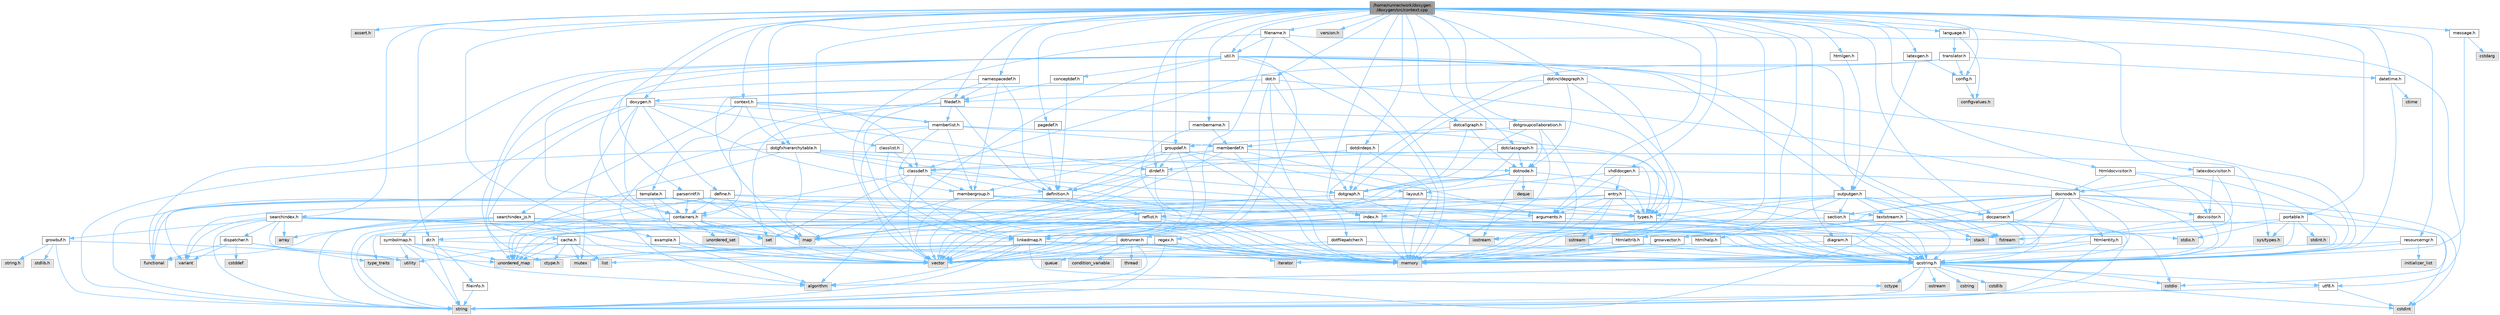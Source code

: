 digraph "/home/runner/work/doxygen/doxygen/src/context.cpp"
{
 // INTERACTIVE_SVG=YES
 // LATEX_PDF_SIZE
  bgcolor="transparent";
  edge [fontname=Helvetica,fontsize=10,labelfontname=Helvetica,labelfontsize=10];
  node [fontname=Helvetica,fontsize=10,shape=box,height=0.2,width=0.4];
  Node1 [label="/home/runner/work/doxygen\l/doxygen/src/context.cpp",height=0.2,width=0.4,color="gray40", fillcolor="grey60", style="filled", fontcolor="black",tooltip=" "];
  Node1 -> Node2 [color="steelblue1",style="solid"];
  Node2 [label="assert.h",height=0.2,width=0.4,color="grey60", fillcolor="#E0E0E0", style="filled",tooltip=" "];
  Node1 -> Node3 [color="steelblue1",style="solid"];
  Node3 [label="sstream",height=0.2,width=0.4,color="grey60", fillcolor="#E0E0E0", style="filled",tooltip=" "];
  Node1 -> Node4 [color="steelblue1",style="solid"];
  Node4 [label="context.h",height=0.2,width=0.4,color="grey40", fillcolor="white", style="filled",URL="$dc/d1e/context_8h.html",tooltip=" "];
  Node4 -> Node5 [color="steelblue1",style="solid"];
  Node5 [label="types.h",height=0.2,width=0.4,color="grey40", fillcolor="white", style="filled",URL="$d9/d49/types_8h.html",tooltip="This file contains a number of basic enums and types."];
  Node5 -> Node6 [color="steelblue1",style="solid"];
  Node6 [label="qcstring.h",height=0.2,width=0.4,color="grey40", fillcolor="white", style="filled",URL="$d7/d5c/qcstring_8h.html",tooltip=" "];
  Node6 -> Node7 [color="steelblue1",style="solid"];
  Node7 [label="string",height=0.2,width=0.4,color="grey60", fillcolor="#E0E0E0", style="filled",tooltip=" "];
  Node6 -> Node8 [color="steelblue1",style="solid"];
  Node8 [label="algorithm",height=0.2,width=0.4,color="grey60", fillcolor="#E0E0E0", style="filled",tooltip=" "];
  Node6 -> Node9 [color="steelblue1",style="solid"];
  Node9 [label="cctype",height=0.2,width=0.4,color="grey60", fillcolor="#E0E0E0", style="filled",tooltip=" "];
  Node6 -> Node10 [color="steelblue1",style="solid"];
  Node10 [label="cstring",height=0.2,width=0.4,color="grey60", fillcolor="#E0E0E0", style="filled",tooltip=" "];
  Node6 -> Node11 [color="steelblue1",style="solid"];
  Node11 [label="cstdio",height=0.2,width=0.4,color="grey60", fillcolor="#E0E0E0", style="filled",tooltip=" "];
  Node6 -> Node12 [color="steelblue1",style="solid"];
  Node12 [label="cstdlib",height=0.2,width=0.4,color="grey60", fillcolor="#E0E0E0", style="filled",tooltip=" "];
  Node6 -> Node13 [color="steelblue1",style="solid"];
  Node13 [label="cstdint",height=0.2,width=0.4,color="grey60", fillcolor="#E0E0E0", style="filled",tooltip=" "];
  Node6 -> Node14 [color="steelblue1",style="solid"];
  Node14 [label="ostream",height=0.2,width=0.4,color="grey60", fillcolor="#E0E0E0", style="filled",tooltip=" "];
  Node6 -> Node15 [color="steelblue1",style="solid"];
  Node15 [label="utf8.h",height=0.2,width=0.4,color="grey40", fillcolor="white", style="filled",URL="$db/d7c/utf8_8h.html",tooltip="Various UTF8 related helper functions."];
  Node15 -> Node13 [color="steelblue1",style="solid"];
  Node15 -> Node7 [color="steelblue1",style="solid"];
  Node4 -> Node16 [color="steelblue1",style="solid"];
  Node16 [label="template.h",height=0.2,width=0.4,color="grey40", fillcolor="white", style="filled",URL="$de/db8/template_8h.html",tooltip=" "];
  Node16 -> Node17 [color="steelblue1",style="solid"];
  Node17 [label="vector",height=0.2,width=0.4,color="grey60", fillcolor="#E0E0E0", style="filled",tooltip=" "];
  Node16 -> Node18 [color="steelblue1",style="solid"];
  Node18 [label="memory",height=0.2,width=0.4,color="grey60", fillcolor="#E0E0E0", style="filled",tooltip=" "];
  Node16 -> Node19 [color="steelblue1",style="solid"];
  Node19 [label="functional",height=0.2,width=0.4,color="grey60", fillcolor="#E0E0E0", style="filled",tooltip=" "];
  Node16 -> Node20 [color="steelblue1",style="solid"];
  Node20 [label="variant",height=0.2,width=0.4,color="grey60", fillcolor="#E0E0E0", style="filled",tooltip=" "];
  Node16 -> Node6 [color="steelblue1",style="solid"];
  Node16 -> Node21 [color="steelblue1",style="solid"];
  Node21 [label="containers.h",height=0.2,width=0.4,color="grey40", fillcolor="white", style="filled",URL="$d5/d75/containers_8h.html",tooltip=" "];
  Node21 -> Node17 [color="steelblue1",style="solid"];
  Node21 -> Node7 [color="steelblue1",style="solid"];
  Node21 -> Node22 [color="steelblue1",style="solid"];
  Node22 [label="set",height=0.2,width=0.4,color="grey60", fillcolor="#E0E0E0", style="filled",tooltip=" "];
  Node21 -> Node23 [color="steelblue1",style="solid"];
  Node23 [label="map",height=0.2,width=0.4,color="grey60", fillcolor="#E0E0E0", style="filled",tooltip=" "];
  Node21 -> Node24 [color="steelblue1",style="solid"];
  Node24 [label="unordered_set",height=0.2,width=0.4,color="grey60", fillcolor="#E0E0E0", style="filled",tooltip=" "];
  Node21 -> Node25 [color="steelblue1",style="solid"];
  Node25 [label="unordered_map",height=0.2,width=0.4,color="grey60", fillcolor="#E0E0E0", style="filled",tooltip=" "];
  Node21 -> Node26 [color="steelblue1",style="solid"];
  Node26 [label="stack",height=0.2,width=0.4,color="grey60", fillcolor="#E0E0E0", style="filled",tooltip=" "];
  Node4 -> Node27 [color="steelblue1",style="solid"];
  Node27 [label="classdef.h",height=0.2,width=0.4,color="grey40", fillcolor="white", style="filled",URL="$d1/da6/classdef_8h.html",tooltip=" "];
  Node27 -> Node17 [color="steelblue1",style="solid"];
  Node27 -> Node22 [color="steelblue1",style="solid"];
  Node27 -> Node21 [color="steelblue1",style="solid"];
  Node27 -> Node28 [color="steelblue1",style="solid"];
  Node28 [label="definition.h",height=0.2,width=0.4,color="grey40", fillcolor="white", style="filled",URL="$df/da1/definition_8h.html",tooltip=" "];
  Node28 -> Node17 [color="steelblue1",style="solid"];
  Node28 -> Node5 [color="steelblue1",style="solid"];
  Node28 -> Node29 [color="steelblue1",style="solid"];
  Node29 [label="reflist.h",height=0.2,width=0.4,color="grey40", fillcolor="white", style="filled",URL="$d1/d02/reflist_8h.html",tooltip=" "];
  Node29 -> Node17 [color="steelblue1",style="solid"];
  Node29 -> Node25 [color="steelblue1",style="solid"];
  Node29 -> Node18 [color="steelblue1",style="solid"];
  Node29 -> Node6 [color="steelblue1",style="solid"];
  Node29 -> Node30 [color="steelblue1",style="solid"];
  Node30 [label="linkedmap.h",height=0.2,width=0.4,color="grey40", fillcolor="white", style="filled",URL="$da/de1/linkedmap_8h.html",tooltip=" "];
  Node30 -> Node25 [color="steelblue1",style="solid"];
  Node30 -> Node17 [color="steelblue1",style="solid"];
  Node30 -> Node18 [color="steelblue1",style="solid"];
  Node30 -> Node7 [color="steelblue1",style="solid"];
  Node30 -> Node8 [color="steelblue1",style="solid"];
  Node30 -> Node9 [color="steelblue1",style="solid"];
  Node30 -> Node6 [color="steelblue1",style="solid"];
  Node27 -> Node31 [color="steelblue1",style="solid"];
  Node31 [label="arguments.h",height=0.2,width=0.4,color="grey40", fillcolor="white", style="filled",URL="$df/d9b/arguments_8h.html",tooltip=" "];
  Node31 -> Node17 [color="steelblue1",style="solid"];
  Node31 -> Node6 [color="steelblue1",style="solid"];
  Node27 -> Node32 [color="steelblue1",style="solid"];
  Node32 [label="membergroup.h",height=0.2,width=0.4,color="grey40", fillcolor="white", style="filled",URL="$d9/d11/membergroup_8h.html",tooltip=" "];
  Node32 -> Node17 [color="steelblue1",style="solid"];
  Node32 -> Node23 [color="steelblue1",style="solid"];
  Node32 -> Node18 [color="steelblue1",style="solid"];
  Node32 -> Node5 [color="steelblue1",style="solid"];
  Node32 -> Node29 [color="steelblue1",style="solid"];
  Node4 -> Node33 [color="steelblue1",style="solid"];
  Node33 [label="searchindex_js.h",height=0.2,width=0.4,color="grey40", fillcolor="white", style="filled",URL="$dd/de5/searchindex__js_8h.html",tooltip="Javascript based search engine."];
  Node33 -> Node34 [color="steelblue1",style="solid"];
  Node34 [label="array",height=0.2,width=0.4,color="grey60", fillcolor="#E0E0E0", style="filled",tooltip=" "];
  Node33 -> Node17 [color="steelblue1",style="solid"];
  Node33 -> Node23 [color="steelblue1",style="solid"];
  Node33 -> Node7 [color="steelblue1",style="solid"];
  Node33 -> Node19 [color="steelblue1",style="solid"];
  Node33 -> Node6 [color="steelblue1",style="solid"];
  Node4 -> Node35 [color="steelblue1",style="solid"];
  Node35 [label="memberlist.h",height=0.2,width=0.4,color="grey40", fillcolor="white", style="filled",URL="$dd/d78/memberlist_8h.html",tooltip=" "];
  Node35 -> Node17 [color="steelblue1",style="solid"];
  Node35 -> Node8 [color="steelblue1",style="solid"];
  Node35 -> Node36 [color="steelblue1",style="solid"];
  Node36 [label="memberdef.h",height=0.2,width=0.4,color="grey40", fillcolor="white", style="filled",URL="$d4/d46/memberdef_8h.html",tooltip=" "];
  Node36 -> Node17 [color="steelblue1",style="solid"];
  Node36 -> Node18 [color="steelblue1",style="solid"];
  Node36 -> Node37 [color="steelblue1",style="solid"];
  Node37 [label="sys/types.h",height=0.2,width=0.4,color="grey60", fillcolor="#E0E0E0", style="filled",tooltip=" "];
  Node36 -> Node5 [color="steelblue1",style="solid"];
  Node36 -> Node28 [color="steelblue1",style="solid"];
  Node36 -> Node31 [color="steelblue1",style="solid"];
  Node36 -> Node27 [color="steelblue1",style="solid"];
  Node35 -> Node30 [color="steelblue1",style="solid"];
  Node35 -> Node5 [color="steelblue1",style="solid"];
  Node35 -> Node32 [color="steelblue1",style="solid"];
  Node4 -> Node38 [color="steelblue1",style="solid"];
  Node38 [label="dotgfxhierarchytable.h",height=0.2,width=0.4,color="grey40", fillcolor="white", style="filled",URL="$d2/de7/dotgfxhierarchytable_8h.html",tooltip=" "];
  Node38 -> Node18 [color="steelblue1",style="solid"];
  Node38 -> Node7 [color="steelblue1",style="solid"];
  Node38 -> Node25 [color="steelblue1",style="solid"];
  Node38 -> Node17 [color="steelblue1",style="solid"];
  Node38 -> Node27 [color="steelblue1",style="solid"];
  Node38 -> Node39 [color="steelblue1",style="solid"];
  Node39 [label="dotgraph.h",height=0.2,width=0.4,color="grey40", fillcolor="white", style="filled",URL="$d0/daa/dotgraph_8h.html",tooltip=" "];
  Node39 -> Node40 [color="steelblue1",style="solid"];
  Node40 [label="iostream",height=0.2,width=0.4,color="grey60", fillcolor="#E0E0E0", style="filled",tooltip=" "];
  Node39 -> Node23 [color="steelblue1",style="solid"];
  Node39 -> Node6 [color="steelblue1",style="solid"];
  Node39 -> Node41 [color="steelblue1",style="solid"];
  Node41 [label="dir.h",height=0.2,width=0.4,color="grey40", fillcolor="white", style="filled",URL="$df/d9c/dir_8h.html",tooltip=" "];
  Node41 -> Node7 [color="steelblue1",style="solid"];
  Node41 -> Node18 [color="steelblue1",style="solid"];
  Node41 -> Node42 [color="steelblue1",style="solid"];
  Node42 [label="fileinfo.h",height=0.2,width=0.4,color="grey40", fillcolor="white", style="filled",URL="$df/d45/fileinfo_8h.html",tooltip=" "];
  Node42 -> Node7 [color="steelblue1",style="solid"];
  Node38 -> Node43 [color="steelblue1",style="solid"];
  Node43 [label="dotnode.h",height=0.2,width=0.4,color="grey40", fillcolor="white", style="filled",URL="$d8/d3b/dotnode_8h.html",tooltip=" "];
  Node43 -> Node17 [color="steelblue1",style="solid"];
  Node43 -> Node23 [color="steelblue1",style="solid"];
  Node43 -> Node44 [color="steelblue1",style="solid"];
  Node44 [label="deque",height=0.2,width=0.4,color="grey60", fillcolor="#E0E0E0", style="filled",tooltip=" "];
  Node43 -> Node40 [color="steelblue1",style="solid"];
  Node43 -> Node5 [color="steelblue1",style="solid"];
  Node43 -> Node39 [color="steelblue1",style="solid"];
  Node1 -> Node45 [color="steelblue1",style="solid"];
  Node45 [label="config.h",height=0.2,width=0.4,color="grey40", fillcolor="white", style="filled",URL="$db/d16/config_8h.html",tooltip=" "];
  Node45 -> Node46 [color="steelblue1",style="solid"];
  Node46 [label="configvalues.h",height=0.2,width=0.4,color="grey60", fillcolor="#E0E0E0", style="filled",tooltip=" "];
  Node1 -> Node47 [color="steelblue1",style="solid"];
  Node47 [label="index.h",height=0.2,width=0.4,color="grey40", fillcolor="white", style="filled",URL="$d1/db5/index_8h.html",tooltip=" "];
  Node47 -> Node18 [color="steelblue1",style="solid"];
  Node47 -> Node17 [color="steelblue1",style="solid"];
  Node47 -> Node23 [color="steelblue1",style="solid"];
  Node47 -> Node6 [color="steelblue1",style="solid"];
  Node1 -> Node48 [color="steelblue1",style="solid"];
  Node48 [label="classlist.h",height=0.2,width=0.4,color="grey40", fillcolor="white", style="filled",URL="$d2/df8/classlist_8h.html",tooltip=" "];
  Node48 -> Node30 [color="steelblue1",style="solid"];
  Node48 -> Node27 [color="steelblue1",style="solid"];
  Node1 -> Node49 [color="steelblue1",style="solid"];
  Node49 [label="doxygen.h",height=0.2,width=0.4,color="grey40", fillcolor="white", style="filled",URL="$d1/da1/doxygen_8h.html",tooltip=" "];
  Node49 -> Node50 [color="steelblue1",style="solid"];
  Node50 [label="mutex",height=0.2,width=0.4,color="grey60", fillcolor="#E0E0E0", style="filled",tooltip=" "];
  Node49 -> Node21 [color="steelblue1",style="solid"];
  Node49 -> Node32 [color="steelblue1",style="solid"];
  Node49 -> Node51 [color="steelblue1",style="solid"];
  Node51 [label="dirdef.h",height=0.2,width=0.4,color="grey40", fillcolor="white", style="filled",URL="$d6/d15/dirdef_8h.html",tooltip=" "];
  Node51 -> Node17 [color="steelblue1",style="solid"];
  Node51 -> Node23 [color="steelblue1",style="solid"];
  Node51 -> Node6 [color="steelblue1",style="solid"];
  Node51 -> Node30 [color="steelblue1",style="solid"];
  Node51 -> Node28 [color="steelblue1",style="solid"];
  Node49 -> Node35 [color="steelblue1",style="solid"];
  Node49 -> Node52 [color="steelblue1",style="solid"];
  Node52 [label="define.h",height=0.2,width=0.4,color="grey40", fillcolor="white", style="filled",URL="$df/d67/define_8h.html",tooltip=" "];
  Node52 -> Node17 [color="steelblue1",style="solid"];
  Node52 -> Node18 [color="steelblue1",style="solid"];
  Node52 -> Node7 [color="steelblue1",style="solid"];
  Node52 -> Node25 [color="steelblue1",style="solid"];
  Node52 -> Node6 [color="steelblue1",style="solid"];
  Node52 -> Node21 [color="steelblue1",style="solid"];
  Node49 -> Node53 [color="steelblue1",style="solid"];
  Node53 [label="cache.h",height=0.2,width=0.4,color="grey40", fillcolor="white", style="filled",URL="$d3/d26/cache_8h.html",tooltip=" "];
  Node53 -> Node54 [color="steelblue1",style="solid"];
  Node54 [label="list",height=0.2,width=0.4,color="grey60", fillcolor="#E0E0E0", style="filled",tooltip=" "];
  Node53 -> Node25 [color="steelblue1",style="solid"];
  Node53 -> Node50 [color="steelblue1",style="solid"];
  Node53 -> Node55 [color="steelblue1",style="solid"];
  Node55 [label="utility",height=0.2,width=0.4,color="grey60", fillcolor="#E0E0E0", style="filled",tooltip=" "];
  Node53 -> Node56 [color="steelblue1",style="solid"];
  Node56 [label="ctype.h",height=0.2,width=0.4,color="grey60", fillcolor="#E0E0E0", style="filled",tooltip=" "];
  Node49 -> Node57 [color="steelblue1",style="solid"];
  Node57 [label="symbolmap.h",height=0.2,width=0.4,color="grey40", fillcolor="white", style="filled",URL="$d7/ddd/symbolmap_8h.html",tooltip=" "];
  Node57 -> Node8 [color="steelblue1",style="solid"];
  Node57 -> Node25 [color="steelblue1",style="solid"];
  Node57 -> Node17 [color="steelblue1",style="solid"];
  Node57 -> Node7 [color="steelblue1",style="solid"];
  Node57 -> Node55 [color="steelblue1",style="solid"];
  Node1 -> Node58 [color="steelblue1",style="solid"];
  Node58 [label="namespacedef.h",height=0.2,width=0.4,color="grey40", fillcolor="white", style="filled",URL="$d7/d97/namespacedef_8h.html",tooltip=" "];
  Node58 -> Node22 [color="steelblue1",style="solid"];
  Node58 -> Node28 [color="steelblue1",style="solid"];
  Node58 -> Node59 [color="steelblue1",style="solid"];
  Node59 [label="filedef.h",height=0.2,width=0.4,color="grey40", fillcolor="white", style="filled",URL="$d4/d3a/filedef_8h.html",tooltip=" "];
  Node59 -> Node22 [color="steelblue1",style="solid"];
  Node59 -> Node28 [color="steelblue1",style="solid"];
  Node59 -> Node35 [color="steelblue1",style="solid"];
  Node59 -> Node21 [color="steelblue1",style="solid"];
  Node58 -> Node30 [color="steelblue1",style="solid"];
  Node58 -> Node32 [color="steelblue1",style="solid"];
  Node1 -> Node59 [color="steelblue1",style="solid"];
  Node1 -> Node60 [color="steelblue1",style="solid"];
  Node60 [label="pagedef.h",height=0.2,width=0.4,color="grey40", fillcolor="white", style="filled",URL="$dd/d66/pagedef_8h.html",tooltip=" "];
  Node60 -> Node28 [color="steelblue1",style="solid"];
  Node1 -> Node61 [color="steelblue1",style="solid"];
  Node61 [label="groupdef.h",height=0.2,width=0.4,color="grey40", fillcolor="white", style="filled",URL="$d1/de6/groupdef_8h.html",tooltip=" "];
  Node61 -> Node18 [color="steelblue1",style="solid"];
  Node61 -> Node28 [color="steelblue1",style="solid"];
  Node61 -> Node51 [color="steelblue1",style="solid"];
  Node61 -> Node62 [color="steelblue1",style="solid"];
  Node62 [label="layout.h",height=0.2,width=0.4,color="grey40", fillcolor="white", style="filled",URL="$db/d51/layout_8h.html",tooltip=" "];
  Node62 -> Node18 [color="steelblue1",style="solid"];
  Node62 -> Node17 [color="steelblue1",style="solid"];
  Node62 -> Node5 [color="steelblue1",style="solid"];
  Node61 -> Node32 [color="steelblue1",style="solid"];
  Node61 -> Node30 [color="steelblue1",style="solid"];
  Node1 -> Node63 [color="steelblue1",style="solid"];
  Node63 [label="util.h",height=0.2,width=0.4,color="grey40", fillcolor="white", style="filled",URL="$d8/d3c/util_8h.html",tooltip="A bunch of utility functions."];
  Node63 -> Node18 [color="steelblue1",style="solid"];
  Node63 -> Node25 [color="steelblue1",style="solid"];
  Node63 -> Node8 [color="steelblue1",style="solid"];
  Node63 -> Node19 [color="steelblue1",style="solid"];
  Node63 -> Node64 [color="steelblue1",style="solid"];
  Node64 [label="fstream",height=0.2,width=0.4,color="grey60", fillcolor="#E0E0E0", style="filled",tooltip=" "];
  Node63 -> Node56 [color="steelblue1",style="solid"];
  Node63 -> Node5 [color="steelblue1",style="solid"];
  Node63 -> Node65 [color="steelblue1",style="solid"];
  Node65 [label="docparser.h",height=0.2,width=0.4,color="grey40", fillcolor="white", style="filled",URL="$de/d9c/docparser_8h.html",tooltip=" "];
  Node65 -> Node66 [color="steelblue1",style="solid"];
  Node66 [label="stdio.h",height=0.2,width=0.4,color="grey60", fillcolor="#E0E0E0", style="filled",tooltip=" "];
  Node65 -> Node18 [color="steelblue1",style="solid"];
  Node65 -> Node6 [color="steelblue1",style="solid"];
  Node65 -> Node67 [color="steelblue1",style="solid"];
  Node67 [label="growvector.h",height=0.2,width=0.4,color="grey40", fillcolor="white", style="filled",URL="$d7/d50/growvector_8h.html",tooltip=" "];
  Node67 -> Node17 [color="steelblue1",style="solid"];
  Node67 -> Node18 [color="steelblue1",style="solid"];
  Node67 -> Node68 [color="steelblue1",style="solid"];
  Node68 [label="iterator",height=0.2,width=0.4,color="grey60", fillcolor="#E0E0E0", style="filled",tooltip=" "];
  Node63 -> Node21 [color="steelblue1",style="solid"];
  Node63 -> Node69 [color="steelblue1",style="solid"];
  Node69 [label="outputgen.h",height=0.2,width=0.4,color="grey40", fillcolor="white", style="filled",URL="$df/d06/outputgen_8h.html",tooltip=" "];
  Node69 -> Node18 [color="steelblue1",style="solid"];
  Node69 -> Node26 [color="steelblue1",style="solid"];
  Node69 -> Node40 [color="steelblue1",style="solid"];
  Node69 -> Node64 [color="steelblue1",style="solid"];
  Node69 -> Node5 [color="steelblue1",style="solid"];
  Node69 -> Node47 [color="steelblue1",style="solid"];
  Node69 -> Node70 [color="steelblue1",style="solid"];
  Node70 [label="section.h",height=0.2,width=0.4,color="grey40", fillcolor="white", style="filled",URL="$d1/d2a/section_8h.html",tooltip=" "];
  Node70 -> Node7 [color="steelblue1",style="solid"];
  Node70 -> Node25 [color="steelblue1",style="solid"];
  Node70 -> Node6 [color="steelblue1",style="solid"];
  Node70 -> Node30 [color="steelblue1",style="solid"];
  Node69 -> Node71 [color="steelblue1",style="solid"];
  Node71 [label="textstream.h",height=0.2,width=0.4,color="grey40", fillcolor="white", style="filled",URL="$d4/d7d/textstream_8h.html",tooltip=" "];
  Node71 -> Node7 [color="steelblue1",style="solid"];
  Node71 -> Node40 [color="steelblue1",style="solid"];
  Node71 -> Node3 [color="steelblue1",style="solid"];
  Node71 -> Node13 [color="steelblue1",style="solid"];
  Node71 -> Node11 [color="steelblue1",style="solid"];
  Node71 -> Node64 [color="steelblue1",style="solid"];
  Node71 -> Node72 [color="steelblue1",style="solid"];
  Node72 [label="type_traits",height=0.2,width=0.4,color="grey60", fillcolor="#E0E0E0", style="filled",tooltip=" "];
  Node71 -> Node6 [color="steelblue1",style="solid"];
  Node69 -> Node65 [color="steelblue1",style="solid"];
  Node63 -> Node73 [color="steelblue1",style="solid"];
  Node73 [label="regex.h",height=0.2,width=0.4,color="grey40", fillcolor="white", style="filled",URL="$d1/d21/regex_8h.html",tooltip=" "];
  Node73 -> Node18 [color="steelblue1",style="solid"];
  Node73 -> Node7 [color="steelblue1",style="solid"];
  Node73 -> Node17 [color="steelblue1",style="solid"];
  Node73 -> Node68 [color="steelblue1",style="solid"];
  Node63 -> Node74 [color="steelblue1",style="solid"];
  Node74 [label="conceptdef.h",height=0.2,width=0.4,color="grey40", fillcolor="white", style="filled",URL="$da/df1/conceptdef_8h.html",tooltip=" "];
  Node74 -> Node28 [color="steelblue1",style="solid"];
  Node74 -> Node59 [color="steelblue1",style="solid"];
  Node1 -> Node75 [color="steelblue1",style="solid"];
  Node75 [label="version.h",height=0.2,width=0.4,color="grey60", fillcolor="#E0E0E0", style="filled",tooltip=" "];
  Node1 -> Node76 [color="steelblue1",style="solid"];
  Node76 [label="language.h",height=0.2,width=0.4,color="grey40", fillcolor="white", style="filled",URL="$d8/dce/language_8h.html",tooltip=" "];
  Node76 -> Node77 [color="steelblue1",style="solid"];
  Node77 [label="translator.h",height=0.2,width=0.4,color="grey40", fillcolor="white", style="filled",URL="$d9/df1/translator_8h.html",tooltip=" "];
  Node77 -> Node27 [color="steelblue1",style="solid"];
  Node77 -> Node45 [color="steelblue1",style="solid"];
  Node77 -> Node78 [color="steelblue1",style="solid"];
  Node78 [label="datetime.h",height=0.2,width=0.4,color="grey40", fillcolor="white", style="filled",URL="$de/d1b/datetime_8h.html",tooltip=" "];
  Node78 -> Node79 [color="steelblue1",style="solid"];
  Node79 [label="ctime",height=0.2,width=0.4,color="grey60", fillcolor="#E0E0E0", style="filled",tooltip=" "];
  Node78 -> Node6 [color="steelblue1",style="solid"];
  Node77 -> Node47 [color="steelblue1",style="solid"];
  Node76 -> Node46 [color="steelblue1",style="solid"];
  Node1 -> Node80 [color="steelblue1",style="solid"];
  Node80 [label="message.h",height=0.2,width=0.4,color="grey40", fillcolor="white", style="filled",URL="$d2/d0d/message_8h.html",tooltip=" "];
  Node80 -> Node81 [color="steelblue1",style="solid"];
  Node81 [label="cstdarg",height=0.2,width=0.4,color="grey60", fillcolor="#E0E0E0", style="filled",tooltip=" "];
  Node80 -> Node6 [color="steelblue1",style="solid"];
  Node1 -> Node82 [color="steelblue1",style="solid"];
  Node82 [label="vhdldocgen.h",height=0.2,width=0.4,color="grey40", fillcolor="white", style="filled",URL="$dd/dec/vhdldocgen_8h.html",tooltip=" "];
  Node82 -> Node6 [color="steelblue1",style="solid"];
  Node82 -> Node62 [color="steelblue1",style="solid"];
  Node82 -> Node31 [color="steelblue1",style="solid"];
  Node82 -> Node83 [color="steelblue1",style="solid"];
  Node83 [label="entry.h",height=0.2,width=0.4,color="grey40", fillcolor="white", style="filled",URL="$d1/dc6/entry_8h.html",tooltip=" "];
  Node83 -> Node17 [color="steelblue1",style="solid"];
  Node83 -> Node18 [color="steelblue1",style="solid"];
  Node83 -> Node3 [color="steelblue1",style="solid"];
  Node83 -> Node5 [color="steelblue1",style="solid"];
  Node83 -> Node31 [color="steelblue1",style="solid"];
  Node83 -> Node29 [color="steelblue1",style="solid"];
  Node83 -> Node71 [color="steelblue1",style="solid"];
  Node1 -> Node84 [color="steelblue1",style="solid"];
  Node84 [label="filename.h",height=0.2,width=0.4,color="grey40", fillcolor="white", style="filled",URL="$dc/dd6/filename_8h.html",tooltip=" "];
  Node84 -> Node18 [color="steelblue1",style="solid"];
  Node84 -> Node17 [color="steelblue1",style="solid"];
  Node84 -> Node30 [color="steelblue1",style="solid"];
  Node84 -> Node15 [color="steelblue1",style="solid"];
  Node84 -> Node63 [color="steelblue1",style="solid"];
  Node1 -> Node51 [color="steelblue1",style="solid"];
  Node1 -> Node65 [color="steelblue1",style="solid"];
  Node1 -> Node85 [color="steelblue1",style="solid"];
  Node85 [label="htmlgen.h",height=0.2,width=0.4,color="grey40", fillcolor="white", style="filled",URL="$d8/d56/htmlgen_8h.html",tooltip=" "];
  Node85 -> Node69 [color="steelblue1",style="solid"];
  Node1 -> Node86 [color="steelblue1",style="solid"];
  Node86 [label="htmldocvisitor.h",height=0.2,width=0.4,color="grey40", fillcolor="white", style="filled",URL="$d0/d71/htmldocvisitor_8h.html",tooltip=" "];
  Node86 -> Node87 [color="steelblue1",style="solid"];
  Node87 [label="docvisitor.h",height=0.2,width=0.4,color="grey40", fillcolor="white", style="filled",URL="$d2/d3c/docvisitor_8h.html",tooltip=" "];
  Node87 -> Node18 [color="steelblue1",style="solid"];
  Node87 -> Node6 [color="steelblue1",style="solid"];
  Node86 -> Node88 [color="steelblue1",style="solid"];
  Node88 [label="docnode.h",height=0.2,width=0.4,color="grey40", fillcolor="white", style="filled",URL="$de/d2b/docnode_8h.html",tooltip=" "];
  Node88 -> Node11 [color="steelblue1",style="solid"];
  Node88 -> Node13 [color="steelblue1",style="solid"];
  Node88 -> Node17 [color="steelblue1",style="solid"];
  Node88 -> Node18 [color="steelblue1",style="solid"];
  Node88 -> Node20 [color="steelblue1",style="solid"];
  Node88 -> Node6 [color="steelblue1",style="solid"];
  Node88 -> Node87 [color="steelblue1",style="solid"];
  Node88 -> Node65 [color="steelblue1",style="solid"];
  Node88 -> Node89 [color="steelblue1",style="solid"];
  Node89 [label="htmlattrib.h",height=0.2,width=0.4,color="grey40", fillcolor="white", style="filled",URL="$d0/d73/htmlattrib_8h.html",tooltip=" "];
  Node89 -> Node17 [color="steelblue1",style="solid"];
  Node89 -> Node6 [color="steelblue1",style="solid"];
  Node88 -> Node90 [color="steelblue1",style="solid"];
  Node90 [label="htmlentity.h",height=0.2,width=0.4,color="grey40", fillcolor="white", style="filled",URL="$db/dc6/htmlentity_8h.html",tooltip=" "];
  Node90 -> Node25 [color="steelblue1",style="solid"];
  Node90 -> Node7 [color="steelblue1",style="solid"];
  Node90 -> Node6 [color="steelblue1",style="solid"];
  Node88 -> Node67 [color="steelblue1",style="solid"];
  Node88 -> Node70 [color="steelblue1",style="solid"];
  Node86 -> Node6 [color="steelblue1",style="solid"];
  Node1 -> Node91 [color="steelblue1",style="solid"];
  Node91 [label="htmlhelp.h",height=0.2,width=0.4,color="grey40", fillcolor="white", style="filled",URL="$d8/dc3/htmlhelp_8h.html",tooltip=" "];
  Node91 -> Node18 [color="steelblue1",style="solid"];
  Node91 -> Node6 [color="steelblue1",style="solid"];
  Node1 -> Node92 [color="steelblue1",style="solid"];
  Node92 [label="latexgen.h",height=0.2,width=0.4,color="grey40", fillcolor="white", style="filled",URL="$d6/d9c/latexgen_8h.html",tooltip=" "];
  Node92 -> Node45 [color="steelblue1",style="solid"];
  Node92 -> Node69 [color="steelblue1",style="solid"];
  Node1 -> Node93 [color="steelblue1",style="solid"];
  Node93 [label="latexdocvisitor.h",height=0.2,width=0.4,color="grey40", fillcolor="white", style="filled",URL="$d8/d99/latexdocvisitor_8h.html",tooltip=" "];
  Node93 -> Node26 [color="steelblue1",style="solid"];
  Node93 -> Node6 [color="steelblue1",style="solid"];
  Node93 -> Node87 [color="steelblue1",style="solid"];
  Node93 -> Node88 [color="steelblue1",style="solid"];
  Node1 -> Node94 [color="steelblue1",style="solid"];
  Node94 [label="dot.h",height=0.2,width=0.4,color="grey40", fillcolor="white", style="filled",URL="$d6/d4a/dot_8h.html",tooltip=" "];
  Node94 -> Node23 [color="steelblue1",style="solid"];
  Node94 -> Node6 [color="steelblue1",style="solid"];
  Node94 -> Node39 [color="steelblue1",style="solid"];
  Node94 -> Node95 [color="steelblue1",style="solid"];
  Node95 [label="dotfilepatcher.h",height=0.2,width=0.4,color="grey40", fillcolor="white", style="filled",URL="$d3/d38/dotfilepatcher_8h.html",tooltip=" "];
  Node95 -> Node17 [color="steelblue1",style="solid"];
  Node95 -> Node6 [color="steelblue1",style="solid"];
  Node94 -> Node96 [color="steelblue1",style="solid"];
  Node96 [label="dotrunner.h",height=0.2,width=0.4,color="grey40", fillcolor="white", style="filled",URL="$d2/dd1/dotrunner_8h.html",tooltip=" "];
  Node96 -> Node7 [color="steelblue1",style="solid"];
  Node96 -> Node97 [color="steelblue1",style="solid"];
  Node97 [label="thread",height=0.2,width=0.4,color="grey60", fillcolor="#E0E0E0", style="filled",tooltip=" "];
  Node96 -> Node54 [color="steelblue1",style="solid"];
  Node96 -> Node98 [color="steelblue1",style="solid"];
  Node98 [label="queue",height=0.2,width=0.4,color="grey60", fillcolor="#E0E0E0", style="filled",tooltip=" "];
  Node96 -> Node50 [color="steelblue1",style="solid"];
  Node96 -> Node99 [color="steelblue1",style="solid"];
  Node99 [label="condition_variable",height=0.2,width=0.4,color="grey60", fillcolor="#E0E0E0", style="filled",tooltip=" "];
  Node96 -> Node18 [color="steelblue1",style="solid"];
  Node96 -> Node6 [color="steelblue1",style="solid"];
  Node94 -> Node49 [color="steelblue1",style="solid"];
  Node1 -> Node100 [color="steelblue1",style="solid"];
  Node100 [label="dotcallgraph.h",height=0.2,width=0.4,color="grey40", fillcolor="white", style="filled",URL="$dc/dcf/dotcallgraph_8h.html",tooltip=" "];
  Node100 -> Node18 [color="steelblue1",style="solid"];
  Node100 -> Node43 [color="steelblue1",style="solid"];
  Node100 -> Node39 [color="steelblue1",style="solid"];
  Node100 -> Node36 [color="steelblue1",style="solid"];
  Node1 -> Node101 [color="steelblue1",style="solid"];
  Node101 [label="dotclassgraph.h",height=0.2,width=0.4,color="grey40", fillcolor="white", style="filled",URL="$d5/d04/dotclassgraph_8h.html",tooltip=" "];
  Node101 -> Node18 [color="steelblue1",style="solid"];
  Node101 -> Node27 [color="steelblue1",style="solid"];
  Node101 -> Node43 [color="steelblue1",style="solid"];
  Node101 -> Node39 [color="steelblue1",style="solid"];
  Node1 -> Node102 [color="steelblue1",style="solid"];
  Node102 [label="dotdirdeps.h",height=0.2,width=0.4,color="grey40", fillcolor="white", style="filled",URL="$d3/dcf/dotdirdeps_8h.html",tooltip=" "];
  Node102 -> Node18 [color="steelblue1",style="solid"];
  Node102 -> Node39 [color="steelblue1",style="solid"];
  Node102 -> Node51 [color="steelblue1",style="solid"];
  Node1 -> Node38 [color="steelblue1",style="solid"];
  Node1 -> Node103 [color="steelblue1",style="solid"];
  Node103 [label="dotgroupcollaboration.h",height=0.2,width=0.4,color="grey40", fillcolor="white", style="filled",URL="$d7/d99/dotgroupcollaboration_8h.html",tooltip=" "];
  Node103 -> Node18 [color="steelblue1",style="solid"];
  Node103 -> Node43 [color="steelblue1",style="solid"];
  Node103 -> Node39 [color="steelblue1",style="solid"];
  Node103 -> Node61 [color="steelblue1",style="solid"];
  Node1 -> Node104 [color="steelblue1",style="solid"];
  Node104 [label="dotincldepgraph.h",height=0.2,width=0.4,color="grey40", fillcolor="white", style="filled",URL="$dd/d8c/dotincldepgraph_8h.html",tooltip=" "];
  Node104 -> Node18 [color="steelblue1",style="solid"];
  Node104 -> Node6 [color="steelblue1",style="solid"];
  Node104 -> Node59 [color="steelblue1",style="solid"];
  Node104 -> Node43 [color="steelblue1",style="solid"];
  Node104 -> Node39 [color="steelblue1",style="solid"];
  Node1 -> Node105 [color="steelblue1",style="solid"];
  Node105 [label="diagram.h",height=0.2,width=0.4,color="grey40", fillcolor="white", style="filled",URL="$d9/d1b/diagram_8h.html",tooltip=" "];
  Node105 -> Node18 [color="steelblue1",style="solid"];
  Node105 -> Node6 [color="steelblue1",style="solid"];
  Node1 -> Node106 [color="steelblue1",style="solid"];
  Node106 [label="example.h",height=0.2,width=0.4,color="grey40", fillcolor="white", style="filled",URL="$df/d24/example_8h.html",tooltip=" "];
  Node106 -> Node8 [color="steelblue1",style="solid"];
  Node106 -> Node17 [color="steelblue1",style="solid"];
  Node106 -> Node6 [color="steelblue1",style="solid"];
  Node1 -> Node107 [color="steelblue1",style="solid"];
  Node107 [label="membername.h",height=0.2,width=0.4,color="grey40", fillcolor="white", style="filled",URL="$d7/dfc/membername_8h.html",tooltip=" "];
  Node107 -> Node36 [color="steelblue1",style="solid"];
  Node107 -> Node30 [color="steelblue1",style="solid"];
  Node1 -> Node108 [color="steelblue1",style="solid"];
  Node108 [label="parserintf.h",height=0.2,width=0.4,color="grey40", fillcolor="white", style="filled",URL="$da/d55/parserintf_8h.html",tooltip=" "];
  Node108 -> Node19 [color="steelblue1",style="solid"];
  Node108 -> Node18 [color="steelblue1",style="solid"];
  Node108 -> Node23 [color="steelblue1",style="solid"];
  Node108 -> Node7 [color="steelblue1",style="solid"];
  Node108 -> Node5 [color="steelblue1",style="solid"];
  Node108 -> Node21 [color="steelblue1",style="solid"];
  Node1 -> Node109 [color="steelblue1",style="solid"];
  Node109 [label="portable.h",height=0.2,width=0.4,color="grey40", fillcolor="white", style="filled",URL="$d2/de2/portable_8h.html",tooltip="Portable versions of functions that are platform dependent."];
  Node109 -> Node66 [color="steelblue1",style="solid"];
  Node109 -> Node37 [color="steelblue1",style="solid"];
  Node109 -> Node110 [color="steelblue1",style="solid"];
  Node110 [label="stdint.h",height=0.2,width=0.4,color="grey60", fillcolor="#E0E0E0", style="filled",tooltip=" "];
  Node109 -> Node64 [color="steelblue1",style="solid"];
  Node109 -> Node6 [color="steelblue1",style="solid"];
  Node1 -> Node31 [color="steelblue1",style="solid"];
  Node1 -> Node111 [color="steelblue1",style="solid"];
  Node111 [label="searchindex.h",height=0.2,width=0.4,color="grey40", fillcolor="white", style="filled",URL="$de/d07/searchindex_8h.html",tooltip="Web server based search engine."];
  Node111 -> Node18 [color="steelblue1",style="solid"];
  Node111 -> Node17 [color="steelblue1",style="solid"];
  Node111 -> Node23 [color="steelblue1",style="solid"];
  Node111 -> Node25 [color="steelblue1",style="solid"];
  Node111 -> Node7 [color="steelblue1",style="solid"];
  Node111 -> Node34 [color="steelblue1",style="solid"];
  Node111 -> Node20 [color="steelblue1",style="solid"];
  Node111 -> Node6 [color="steelblue1",style="solid"];
  Node111 -> Node112 [color="steelblue1",style="solid"];
  Node112 [label="growbuf.h",height=0.2,width=0.4,color="grey40", fillcolor="white", style="filled",URL="$dd/d72/growbuf_8h.html",tooltip=" "];
  Node112 -> Node55 [color="steelblue1",style="solid"];
  Node112 -> Node113 [color="steelblue1",style="solid"];
  Node113 [label="stdlib.h",height=0.2,width=0.4,color="grey60", fillcolor="#E0E0E0", style="filled",tooltip=" "];
  Node112 -> Node114 [color="steelblue1",style="solid"];
  Node114 [label="string.h",height=0.2,width=0.4,color="grey60", fillcolor="#E0E0E0", style="filled",tooltip=" "];
  Node112 -> Node7 [color="steelblue1",style="solid"];
  Node111 -> Node115 [color="steelblue1",style="solid"];
  Node115 [label="dispatcher.h",height=0.2,width=0.4,color="grey40", fillcolor="white", style="filled",URL="$da/d73/dispatcher_8h.html",tooltip=" "];
  Node115 -> Node116 [color="steelblue1",style="solid"];
  Node116 [label="cstddef",height=0.2,width=0.4,color="grey60", fillcolor="#E0E0E0", style="filled",tooltip=" "];
  Node115 -> Node55 [color="steelblue1",style="solid"];
  Node115 -> Node19 [color="steelblue1",style="solid"];
  Node115 -> Node20 [color="steelblue1",style="solid"];
  Node115 -> Node72 [color="steelblue1",style="solid"];
  Node1 -> Node117 [color="steelblue1",style="solid"];
  Node117 [label="resourcemgr.h",height=0.2,width=0.4,color="grey40", fillcolor="white", style="filled",URL="$d6/d07/resourcemgr_8h.html",tooltip=" "];
  Node117 -> Node18 [color="steelblue1",style="solid"];
  Node117 -> Node118 [color="steelblue1",style="solid"];
  Node118 [label="initializer_list",height=0.2,width=0.4,color="grey60", fillcolor="#E0E0E0", style="filled",tooltip=" "];
  Node117 -> Node6 [color="steelblue1",style="solid"];
  Node1 -> Node41 [color="steelblue1",style="solid"];
  Node1 -> Node78 [color="steelblue1",style="solid"];
}
